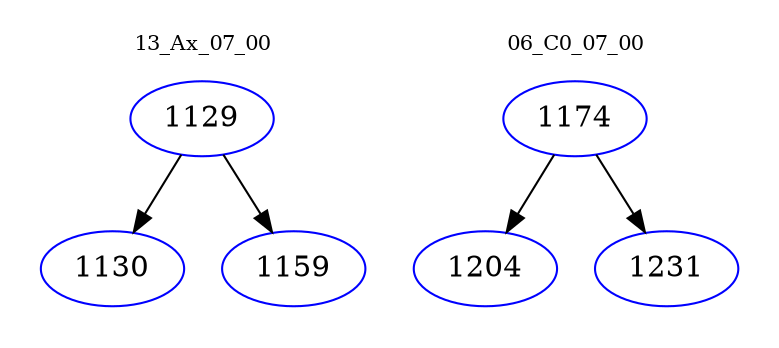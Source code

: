 digraph{
subgraph cluster_0 {
color = white
label = "13_Ax_07_00";
fontsize=10;
T0_1129 [label="1129", color="blue"]
T0_1129 -> T0_1130 [color="black"]
T0_1130 [label="1130", color="blue"]
T0_1129 -> T0_1159 [color="black"]
T0_1159 [label="1159", color="blue"]
}
subgraph cluster_1 {
color = white
label = "06_C0_07_00";
fontsize=10;
T1_1174 [label="1174", color="blue"]
T1_1174 -> T1_1204 [color="black"]
T1_1204 [label="1204", color="blue"]
T1_1174 -> T1_1231 [color="black"]
T1_1231 [label="1231", color="blue"]
}
}
